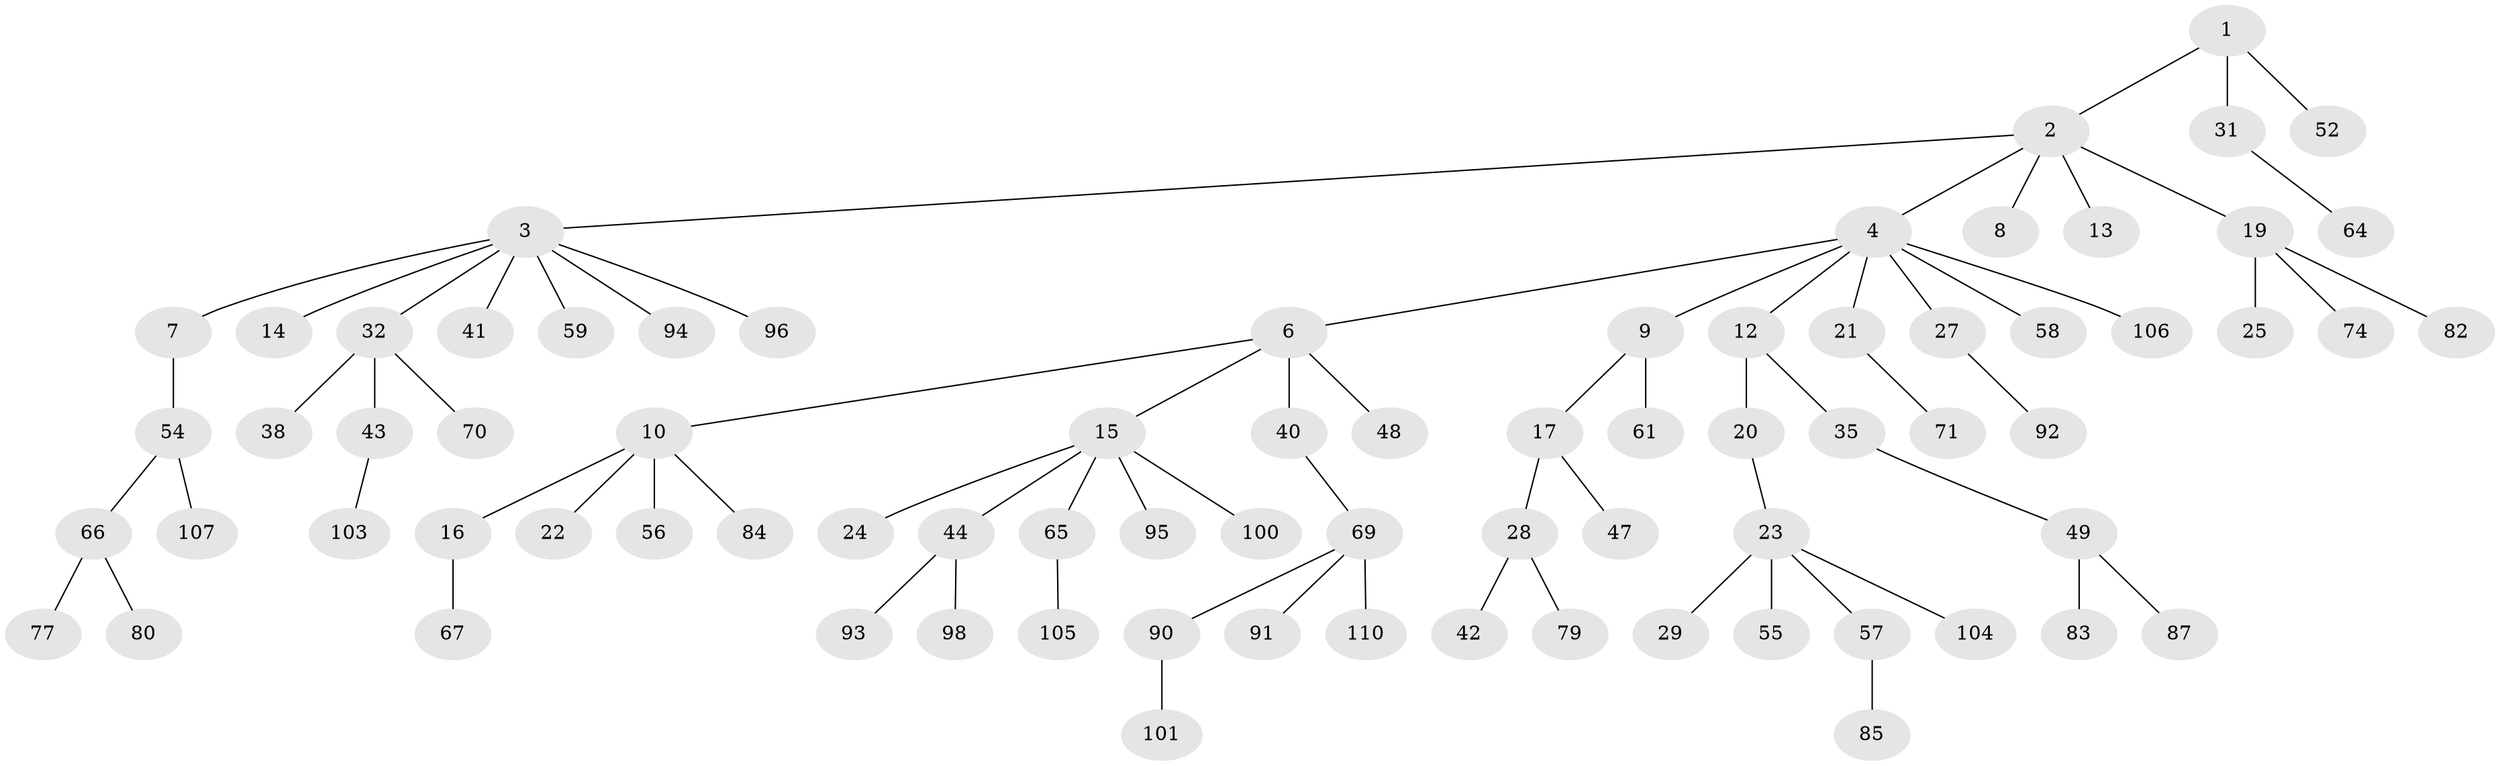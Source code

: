 // Generated by graph-tools (version 1.1) at 2025/24/03/03/25 07:24:07]
// undirected, 77 vertices, 76 edges
graph export_dot {
graph [start="1"]
  node [color=gray90,style=filled];
  1 [super="+37"];
  2 [super="+5"];
  3 [super="+53"];
  4 [super="+11"];
  6 [super="+30"];
  7;
  8;
  9 [super="+26"];
  10 [super="+81"];
  12 [super="+72"];
  13 [super="+108"];
  14;
  15 [super="+18"];
  16 [super="+50"];
  17 [super="+97"];
  19 [super="+39"];
  20;
  21 [super="+36"];
  22 [super="+78"];
  23 [super="+46"];
  24;
  25 [super="+34"];
  27 [super="+75"];
  28 [super="+33"];
  29;
  31 [super="+45"];
  32 [super="+51"];
  35;
  38;
  40;
  41;
  42 [super="+109"];
  43;
  44;
  47;
  48;
  49 [super="+62"];
  52;
  54 [super="+60"];
  55 [super="+99"];
  56;
  57;
  58;
  59;
  61 [super="+63"];
  64 [super="+76"];
  65 [super="+86"];
  66 [super="+68"];
  67 [super="+102"];
  69 [super="+73"];
  70;
  71 [super="+89"];
  74;
  77;
  79;
  80;
  82;
  83;
  84;
  85 [super="+88"];
  87;
  90;
  91;
  92;
  93;
  94;
  95;
  96;
  98;
  100;
  101;
  103;
  104;
  105;
  106;
  107;
  110;
  1 -- 2;
  1 -- 31;
  1 -- 52;
  2 -- 3;
  2 -- 4;
  2 -- 13;
  2 -- 19;
  2 -- 8;
  3 -- 7;
  3 -- 14;
  3 -- 32;
  3 -- 41;
  3 -- 96;
  3 -- 59;
  3 -- 94;
  4 -- 6;
  4 -- 9;
  4 -- 12;
  4 -- 21;
  4 -- 58;
  4 -- 106;
  4 -- 27;
  6 -- 10;
  6 -- 15;
  6 -- 40;
  6 -- 48;
  7 -- 54;
  9 -- 17;
  9 -- 61;
  10 -- 16;
  10 -- 22;
  10 -- 56;
  10 -- 84;
  12 -- 20;
  12 -- 35;
  15 -- 24;
  15 -- 65;
  15 -- 95;
  15 -- 100;
  15 -- 44;
  16 -- 67;
  17 -- 28;
  17 -- 47;
  19 -- 25;
  19 -- 74;
  19 -- 82;
  20 -- 23;
  21 -- 71;
  23 -- 29;
  23 -- 55;
  23 -- 57;
  23 -- 104;
  27 -- 92;
  28 -- 79;
  28 -- 42;
  31 -- 64;
  32 -- 38;
  32 -- 43;
  32 -- 70;
  35 -- 49;
  40 -- 69;
  43 -- 103;
  44 -- 93;
  44 -- 98;
  49 -- 83;
  49 -- 87;
  54 -- 107;
  54 -- 66;
  57 -- 85;
  65 -- 105;
  66 -- 80;
  66 -- 77;
  69 -- 90;
  69 -- 91;
  69 -- 110;
  90 -- 101;
}
